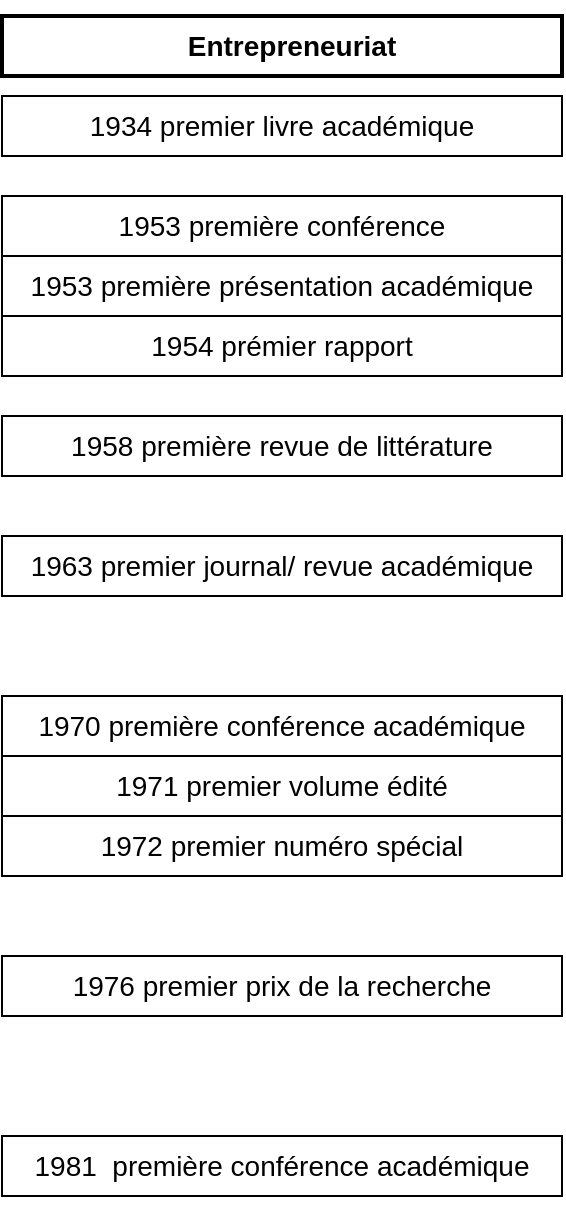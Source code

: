 <mxfile version="20.8.16" type="github">
  <diagram name="Page-1" id="kxPQBd4SaF__wtYdb1RR">
    <mxGraphModel dx="880" dy="484" grid="1" gridSize="10" guides="1" tooltips="1" connect="1" arrows="1" fold="1" page="1" pageScale="1" pageWidth="827" pageHeight="1169" math="0" shadow="0">
      <root>
        <mxCell id="0" />
        <mxCell id="1" parent="0" />
        <mxCell id="5SdZK2xEEZFwPjjDHowP-1" value="&lt;p align=&quot;center&quot; class=&quot;MsoNormal&quot; style=&quot;font-size: 14px;&quot;&gt;Entrepreneuriat&lt;/p&gt;" style="text;html=1;strokeColor=none;fillColor=none;align=center;verticalAlign=middle;whiteSpace=wrap;rounded=0;strokeWidth=1;fontSize=14;fontStyle=1" vertex="1" parent="1">
          <mxGeometry x="580" y="40" width="170" height="30" as="geometry" />
        </mxCell>
        <mxCell id="5SdZK2xEEZFwPjjDHowP-3" value="" style="rounded=0;whiteSpace=wrap;html=1;strokeWidth=2;fontSize=14;fillColor=none;" vertex="1" parent="1">
          <mxGeometry x="520" y="40" width="280" height="30" as="geometry" />
        </mxCell>
        <mxCell id="5SdZK2xEEZFwPjjDHowP-5" value="&lt;p align=&quot;center&quot; class=&quot;MsoNormal&quot; style=&quot;font-size: 14px;&quot;&gt;1934 premier livre académique&lt;/p&gt;" style="rounded=0;whiteSpace=wrap;html=1;strokeWidth=1;fontSize=14;fillColor=none;" vertex="1" parent="1">
          <mxGeometry x="520" y="80" width="280" height="30" as="geometry" />
        </mxCell>
        <mxCell id="5SdZK2xEEZFwPjjDHowP-6" value="&lt;p align=&quot;center&quot; class=&quot;MsoNormal&quot;&gt;1953 première conférence&lt;/p&gt;" style="rounded=0;whiteSpace=wrap;html=1;strokeWidth=1;fontSize=14;fillColor=none;" vertex="1" parent="1">
          <mxGeometry x="520" y="130" width="280" height="30" as="geometry" />
        </mxCell>
        <mxCell id="5SdZK2xEEZFwPjjDHowP-7" value="&lt;p align=&quot;center&quot; class=&quot;MsoNormal&quot;&gt;1953 première présentation académique&lt;/p&gt;" style="rounded=0;whiteSpace=wrap;html=1;strokeWidth=1;fontSize=14;fillColor=none;" vertex="1" parent="1">
          <mxGeometry x="520" y="160" width="280" height="30" as="geometry" />
        </mxCell>
        <mxCell id="5SdZK2xEEZFwPjjDHowP-8" value="&lt;p align=&quot;center&quot; class=&quot;MsoNormal&quot;&gt;1954 prémier rapport&lt;/p&gt;" style="rounded=0;whiteSpace=wrap;html=1;strokeWidth=1;fontSize=14;fillColor=none;" vertex="1" parent="1">
          <mxGeometry x="520" y="190" width="280" height="30" as="geometry" />
        </mxCell>
        <mxCell id="5SdZK2xEEZFwPjjDHowP-9" value="&lt;p align=&quot;center&quot; class=&quot;MsoNormal&quot;&gt;1958 première revue de littérature&lt;/p&gt;" style="rounded=0;whiteSpace=wrap;html=1;strokeWidth=1;fontSize=14;fillColor=none;" vertex="1" parent="1">
          <mxGeometry x="520" y="240" width="280" height="30" as="geometry" />
        </mxCell>
        <mxCell id="5SdZK2xEEZFwPjjDHowP-10" value="&lt;p align=&quot;center&quot; class=&quot;MsoNormal&quot;&gt;1963 premier journal/ revue académique&lt;/p&gt;" style="rounded=0;whiteSpace=wrap;html=1;strokeWidth=1;fontSize=14;fillColor=none;" vertex="1" parent="1">
          <mxGeometry x="520" y="300" width="280" height="30" as="geometry" />
        </mxCell>
        <mxCell id="5SdZK2xEEZFwPjjDHowP-11" value="&lt;p align=&quot;center&quot; class=&quot;MsoNormal&quot;&gt;1970 première conférence académique&lt;/p&gt;" style="rounded=0;whiteSpace=wrap;html=1;strokeWidth=1;fontSize=14;fillColor=none;" vertex="1" parent="1">
          <mxGeometry x="520" y="380" width="280" height="30" as="geometry" />
        </mxCell>
        <mxCell id="5SdZK2xEEZFwPjjDHowP-12" value="&lt;p align=&quot;center&quot; class=&quot;MsoNormal&quot;&gt;1971 premier volume édité&lt;/p&gt;" style="rounded=0;whiteSpace=wrap;html=1;strokeWidth=1;fontSize=14;fillColor=none;" vertex="1" parent="1">
          <mxGeometry x="520" y="410" width="280" height="30" as="geometry" />
        </mxCell>
        <mxCell id="5SdZK2xEEZFwPjjDHowP-13" value="&lt;p align=&quot;center&quot; class=&quot;MsoNormal&quot;&gt;1972 premier numéro spécial&lt;/p&gt;" style="rounded=0;whiteSpace=wrap;html=1;strokeWidth=1;fontSize=14;fillColor=none;" vertex="1" parent="1">
          <mxGeometry x="520" y="440" width="280" height="30" as="geometry" />
        </mxCell>
        <mxCell id="5SdZK2xEEZFwPjjDHowP-14" value="&lt;p align=&quot;center&quot; class=&quot;MsoNormal&quot;&gt;1976 premier prix de la recherche&lt;/p&gt;" style="rounded=0;whiteSpace=wrap;html=1;strokeWidth=1;fontSize=14;fillColor=none;" vertex="1" parent="1">
          <mxGeometry x="520" y="510" width="280" height="30" as="geometry" />
        </mxCell>
        <mxCell id="5SdZK2xEEZFwPjjDHowP-15" value="&lt;p align=&quot;center&quot; class=&quot;MsoNormal&quot;&gt;1981&amp;nbsp; première conférence académique&lt;/p&gt;" style="rounded=0;whiteSpace=wrap;html=1;strokeWidth=1;fontSize=14;fillColor=none;" vertex="1" parent="1">
          <mxGeometry x="520" y="600" width="280" height="30" as="geometry" />
        </mxCell>
      </root>
    </mxGraphModel>
  </diagram>
</mxfile>
